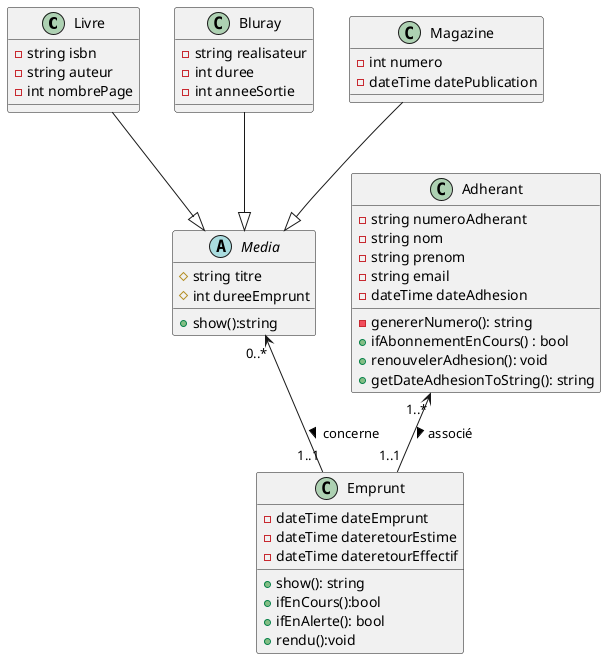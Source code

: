 @startuml

Class Livre {
-string isbn
-string auteur
-int nombrePage
}

Class Bluray {
-string realisateur
-int duree
-int anneeSortie
}

Class Magazine {
-int numero
-dateTime datePublication
}
Abstract Class Media {
#string titre
#int dureeEmprunt
+ show():string
}

Class Adherant {
-string numeroAdherant
-string nom
-string prenom
-string email
-dateTime dateAdhesion
-genererNumero(): string
+ifAbonnementEnCours() : bool
+renouvelerAdhesion(): void
+getDateAdhesionToString(): string
}
Class Emprunt {
-dateTime dateEmprunt
-dateTime dateretourEstime
-dateTime dateretourEffectif
+show(): string
+ifEnCours():bool
+ifEnAlerte(): bool
+rendu():void
}



Livre --|> Media
Bluray --|> Media
Magazine --|> Media
Adherant "1..*" <-- "1..1" Emprunt  : associé >
Media "0..*" <-- "1..1" Emprunt  : concerne >
@enduml